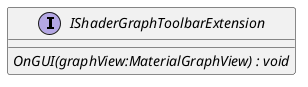 @startuml
interface IShaderGraphToolbarExtension {
    {abstract} OnGUI(graphView:MaterialGraphView) : void
}
@enduml
